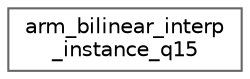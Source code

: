 digraph "Graphical Class Hierarchy"
{
 // LATEX_PDF_SIZE
  bgcolor="transparent";
  edge [fontname=Helvetica,fontsize=10,labelfontname=Helvetica,labelfontsize=10];
  node [fontname=Helvetica,fontsize=10,shape=box,height=0.2,width=0.4];
  rankdir="LR";
  Node0 [id="Node000000",label="arm_bilinear_interp\l_instance_q15",height=0.2,width=0.4,color="grey40", fillcolor="white", style="filled",URL="$structarm__bilinear__interp__instance__q15.html",tooltip="Instance structure for the Q15 bilinear interpolation function."];
}
